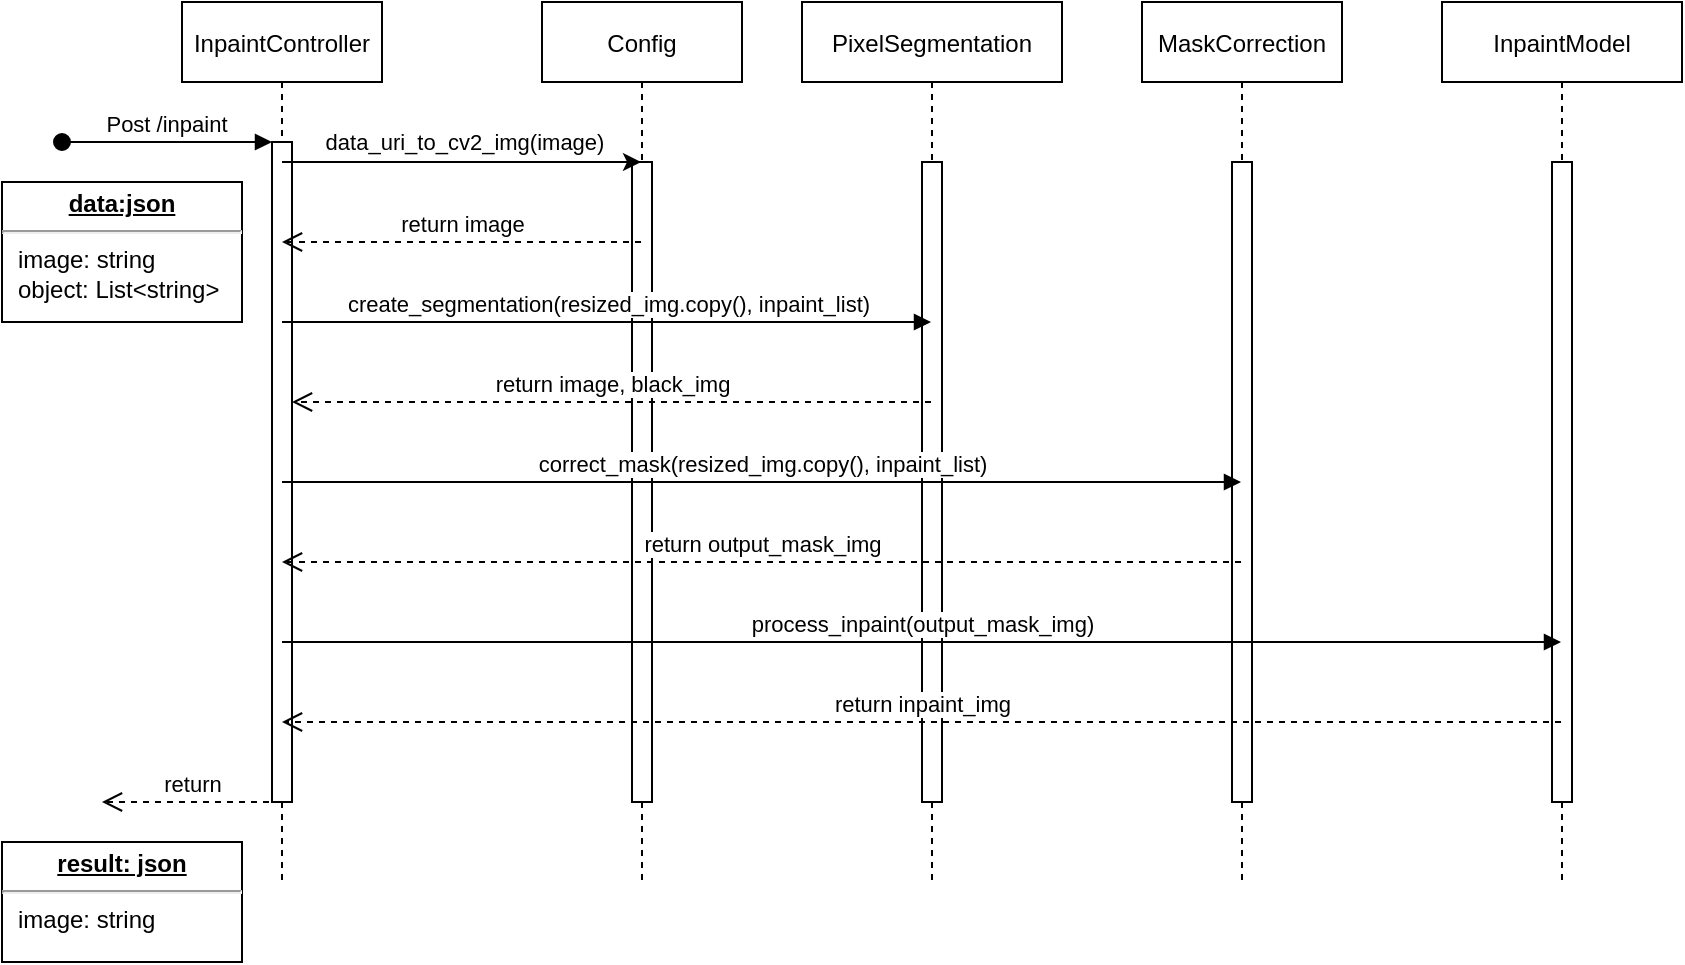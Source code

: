 <mxfile version="16.4.3" type="device"><diagram id="kgpKYQtTHZ0yAKxKKP6v" name="Page-1"><mxGraphModel dx="1422" dy="780" grid="1" gridSize="10" guides="1" tooltips="1" connect="1" arrows="1" fold="1" page="1" pageScale="1" pageWidth="850" pageHeight="1100" math="0" shadow="0"><root><mxCell id="0"/><mxCell id="1" parent="0"/><mxCell id="3nuBFxr9cyL0pnOWT2aG-1" value="InpaintController" style="shape=umlLifeline;perimeter=lifelinePerimeter;container=1;collapsible=0;recursiveResize=0;rounded=0;shadow=0;strokeWidth=1;" parent="1" vertex="1"><mxGeometry x="110" y="80" width="100" height="440" as="geometry"/></mxCell><mxCell id="3nuBFxr9cyL0pnOWT2aG-2" value="" style="points=[];perimeter=orthogonalPerimeter;rounded=0;shadow=0;strokeWidth=1;" parent="3nuBFxr9cyL0pnOWT2aG-1" vertex="1"><mxGeometry x="45" y="70" width="10" height="330" as="geometry"/></mxCell><mxCell id="3nuBFxr9cyL0pnOWT2aG-3" value="Post /inpaint" style="verticalAlign=bottom;startArrow=oval;endArrow=block;startSize=8;shadow=0;strokeWidth=1;" parent="3nuBFxr9cyL0pnOWT2aG-1" target="3nuBFxr9cyL0pnOWT2aG-2" edge="1"><mxGeometry relative="1" as="geometry"><mxPoint x="-60" y="70" as="sourcePoint"/></mxGeometry></mxCell><mxCell id="GqG0KyU0gm_oM_ol7RDT-21" value="&lt;p style=&quot;margin: 0px ; margin-top: 4px ; text-align: center ; text-decoration: underline&quot;&gt;&lt;b&gt;result: json&lt;/b&gt;&lt;br&gt;&lt;/p&gt;&lt;hr&gt;&lt;p style=&quot;margin: 0px ; margin-left: 8px&quot;&gt;image: string&lt;br&gt;&lt;/p&gt;" style="verticalAlign=top;align=left;overflow=fill;fontSize=12;fontFamily=Helvetica;html=1;" parent="3nuBFxr9cyL0pnOWT2aG-1" vertex="1"><mxGeometry x="-90" y="420" width="120" height="60" as="geometry"/></mxCell><mxCell id="GqG0KyU0gm_oM_ol7RDT-22" value="&lt;p style=&quot;margin: 0px ; margin-top: 4px ; text-align: center ; text-decoration: underline&quot;&gt;&lt;b&gt;data:json&lt;/b&gt;&lt;/p&gt;&lt;hr&gt;&lt;p style=&quot;margin: 0px ; margin-left: 8px&quot;&gt;image: string&lt;br&gt;object: List&amp;lt;string&amp;gt;&lt;br&gt;&lt;/p&gt;" style="verticalAlign=top;align=left;overflow=fill;fontSize=12;fontFamily=Helvetica;html=1;" parent="3nuBFxr9cyL0pnOWT2aG-1" vertex="1"><mxGeometry x="-90" y="90" width="120" height="70" as="geometry"/></mxCell><mxCell id="3nuBFxr9cyL0pnOWT2aG-5" value="PixelSegmentation" style="shape=umlLifeline;perimeter=lifelinePerimeter;container=1;collapsible=0;recursiveResize=0;rounded=0;shadow=0;strokeWidth=1;" parent="1" vertex="1"><mxGeometry x="420" y="80" width="130" height="440" as="geometry"/></mxCell><mxCell id="3nuBFxr9cyL0pnOWT2aG-6" value="" style="points=[];perimeter=orthogonalPerimeter;rounded=0;shadow=0;strokeWidth=1;" parent="3nuBFxr9cyL0pnOWT2aG-5" vertex="1"><mxGeometry x="60" y="80" width="10" height="320" as="geometry"/></mxCell><mxCell id="GqG0KyU0gm_oM_ol7RDT-1" value="MaskCorrection" style="shape=umlLifeline;perimeter=lifelinePerimeter;container=1;collapsible=0;recursiveResize=0;rounded=0;shadow=0;strokeWidth=1;" parent="1" vertex="1"><mxGeometry x="590" y="80" width="100" height="440" as="geometry"/></mxCell><mxCell id="GqG0KyU0gm_oM_ol7RDT-2" value="" style="points=[];perimeter=orthogonalPerimeter;rounded=0;shadow=0;strokeWidth=1;" parent="GqG0KyU0gm_oM_ol7RDT-1" vertex="1"><mxGeometry x="45" y="80" width="10" height="320" as="geometry"/></mxCell><mxCell id="GqG0KyU0gm_oM_ol7RDT-5" value="InpaintModel" style="shape=umlLifeline;perimeter=lifelinePerimeter;container=1;collapsible=0;recursiveResize=0;rounded=0;shadow=0;strokeWidth=1;size=40;" parent="1" vertex="1"><mxGeometry x="740" y="80" width="120" height="440" as="geometry"/></mxCell><mxCell id="GqG0KyU0gm_oM_ol7RDT-6" value="" style="points=[];perimeter=orthogonalPerimeter;rounded=0;shadow=0;strokeWidth=1;" parent="GqG0KyU0gm_oM_ol7RDT-5" vertex="1"><mxGeometry x="55" y="80" width="10" height="320" as="geometry"/></mxCell><mxCell id="GqG0KyU0gm_oM_ol7RDT-9" value="Config" style="shape=umlLifeline;perimeter=lifelinePerimeter;container=1;collapsible=0;recursiveResize=0;rounded=0;shadow=0;strokeWidth=1;" parent="1" vertex="1"><mxGeometry x="290" y="80" width="100" height="440" as="geometry"/></mxCell><mxCell id="GqG0KyU0gm_oM_ol7RDT-10" value="" style="points=[];perimeter=orthogonalPerimeter;rounded=0;shadow=0;strokeWidth=1;" parent="GqG0KyU0gm_oM_ol7RDT-9" vertex="1"><mxGeometry x="45" y="80" width="10" height="320" as="geometry"/></mxCell><mxCell id="GqG0KyU0gm_oM_ol7RDT-11" value="" style="endArrow=classic;html=1;rounded=0;" parent="1" source="3nuBFxr9cyL0pnOWT2aG-1" target="GqG0KyU0gm_oM_ol7RDT-9" edge="1"><mxGeometry width="50" height="50" relative="1" as="geometry"><mxPoint x="400" y="320" as="sourcePoint"/><mxPoint x="450" y="270" as="targetPoint"/><Array as="points"><mxPoint x="260" y="160"/></Array></mxGeometry></mxCell><mxCell id="GqG0KyU0gm_oM_ol7RDT-12" value="data_uri_to_cv2_img(image)" style="edgeLabel;html=1;align=center;verticalAlign=middle;resizable=0;points=[];" parent="GqG0KyU0gm_oM_ol7RDT-11" vertex="1" connectable="0"><mxGeometry x="0.107" y="-2" relative="1" as="geometry"><mxPoint x="-9" y="-12" as="offset"/></mxGeometry></mxCell><mxCell id="GqG0KyU0gm_oM_ol7RDT-13" value="return image" style="html=1;verticalAlign=bottom;endArrow=open;dashed=1;endSize=8;rounded=0;" parent="1" source="GqG0KyU0gm_oM_ol7RDT-9" target="3nuBFxr9cyL0pnOWT2aG-1" edge="1"><mxGeometry relative="1" as="geometry"><mxPoint x="460" y="290" as="sourcePoint"/><mxPoint x="380" y="290" as="targetPoint"/><Array as="points"><mxPoint x="300" y="200"/></Array></mxGeometry></mxCell><mxCell id="GqG0KyU0gm_oM_ol7RDT-14" value="create_segmentation(resized_img.copy(), inpaint_list)" style="html=1;verticalAlign=bottom;endArrow=block;rounded=0;" parent="1" source="3nuBFxr9cyL0pnOWT2aG-1" target="3nuBFxr9cyL0pnOWT2aG-5" edge="1"><mxGeometry width="80" relative="1" as="geometry"><mxPoint x="380" y="290" as="sourcePoint"/><mxPoint x="460" y="290" as="targetPoint"/><Array as="points"><mxPoint x="450" y="240"/></Array></mxGeometry></mxCell><mxCell id="GqG0KyU0gm_oM_ol7RDT-15" value="return image, black_img" style="html=1;verticalAlign=bottom;endArrow=open;dashed=1;endSize=8;rounded=0;" parent="1" source="3nuBFxr9cyL0pnOWT2aG-5" target="3nuBFxr9cyL0pnOWT2aG-2" edge="1"><mxGeometry relative="1" as="geometry"><mxPoint x="460" y="270" as="sourcePoint"/><mxPoint x="380" y="270" as="targetPoint"/><Array as="points"><mxPoint x="460" y="280"/></Array></mxGeometry></mxCell><mxCell id="GqG0KyU0gm_oM_ol7RDT-16" value="correct_mask(resized_img.copy(), inpaint_list)" style="html=1;verticalAlign=bottom;endArrow=block;rounded=0;" parent="1" source="3nuBFxr9cyL0pnOWT2aG-1" target="GqG0KyU0gm_oM_ol7RDT-1" edge="1"><mxGeometry width="80" relative="1" as="geometry"><mxPoint x="380" y="310" as="sourcePoint"/><mxPoint x="460" y="310" as="targetPoint"/><Array as="points"><mxPoint x="430" y="320"/></Array></mxGeometry></mxCell><mxCell id="GqG0KyU0gm_oM_ol7RDT-17" value="return output_mask_img" style="html=1;verticalAlign=bottom;endArrow=open;dashed=1;endSize=8;rounded=0;" parent="1" source="GqG0KyU0gm_oM_ol7RDT-1" target="3nuBFxr9cyL0pnOWT2aG-1" edge="1"><mxGeometry relative="1" as="geometry"><mxPoint x="460" y="310" as="sourcePoint"/><mxPoint x="380" y="310" as="targetPoint"/><Array as="points"><mxPoint x="560" y="360"/></Array></mxGeometry></mxCell><mxCell id="GqG0KyU0gm_oM_ol7RDT-18" value="process_inpaint(output_mask_img)" style="html=1;verticalAlign=bottom;endArrow=block;rounded=0;" parent="1" source="3nuBFxr9cyL0pnOWT2aG-1" target="GqG0KyU0gm_oM_ol7RDT-5" edge="1"><mxGeometry width="80" relative="1" as="geometry"><mxPoint x="380" y="310" as="sourcePoint"/><mxPoint x="460" y="310" as="targetPoint"/><Array as="points"><mxPoint x="680" y="400"/></Array></mxGeometry></mxCell><mxCell id="GqG0KyU0gm_oM_ol7RDT-19" value="return inpaint_img" style="html=1;verticalAlign=bottom;endArrow=open;dashed=1;endSize=8;rounded=0;" parent="1" source="GqG0KyU0gm_oM_ol7RDT-5" target="3nuBFxr9cyL0pnOWT2aG-1" edge="1"><mxGeometry relative="1" as="geometry"><mxPoint x="460" y="310" as="sourcePoint"/><mxPoint x="380" y="310" as="targetPoint"/><Array as="points"><mxPoint x="760" y="440"/></Array></mxGeometry></mxCell><mxCell id="GqG0KyU0gm_oM_ol7RDT-20" value="return" style="html=1;verticalAlign=bottom;endArrow=open;dashed=1;endSize=8;rounded=0;" parent="1" source="3nuBFxr9cyL0pnOWT2aG-1" edge="1"><mxGeometry relative="1" as="geometry"><mxPoint x="110" y="470" as="sourcePoint"/><mxPoint x="70" y="480" as="targetPoint"/><Array as="points"><mxPoint x="140" y="480"/></Array></mxGeometry></mxCell></root></mxGraphModel></diagram></mxfile>